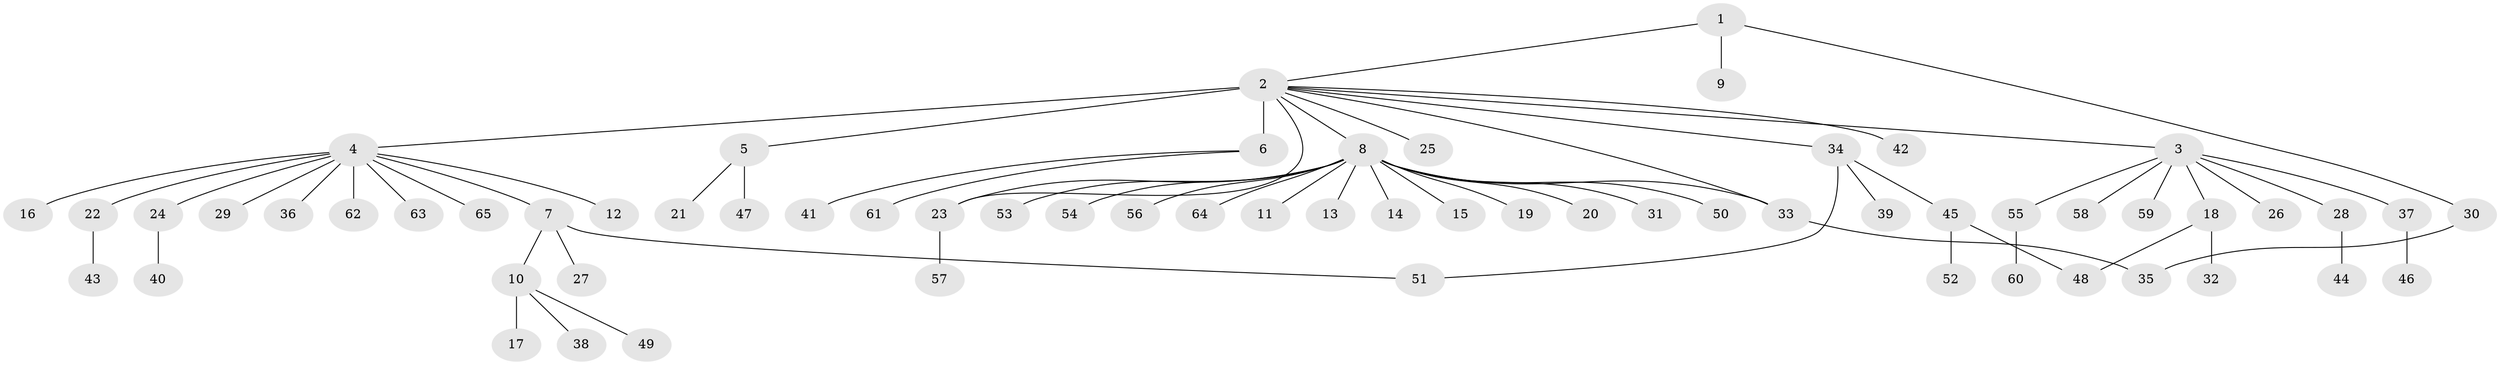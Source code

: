 // original degree distribution, {4: 0.03937007874015748, 25: 0.007874015748031496, 9: 0.007874015748031496, 13: 0.007874015748031496, 1: 0.6062992125984252, 5: 0.031496062992125984, 17: 0.007874015748031496, 2: 0.25984251968503935, 10: 0.007874015748031496, 3: 0.023622047244094488}
// Generated by graph-tools (version 1.1) at 2025/35/03/09/25 02:35:18]
// undirected, 65 vertices, 69 edges
graph export_dot {
graph [start="1"]
  node [color=gray90,style=filled];
  1;
  2;
  3;
  4;
  5;
  6;
  7;
  8;
  9;
  10;
  11;
  12;
  13;
  14;
  15;
  16;
  17;
  18;
  19;
  20;
  21;
  22;
  23;
  24;
  25;
  26;
  27;
  28;
  29;
  30;
  31;
  32;
  33;
  34;
  35;
  36;
  37;
  38;
  39;
  40;
  41;
  42;
  43;
  44;
  45;
  46;
  47;
  48;
  49;
  50;
  51;
  52;
  53;
  54;
  55;
  56;
  57;
  58;
  59;
  60;
  61;
  62;
  63;
  64;
  65;
  1 -- 2 [weight=1.0];
  1 -- 9 [weight=1.0];
  1 -- 30 [weight=1.0];
  2 -- 3 [weight=1.0];
  2 -- 4 [weight=1.0];
  2 -- 5 [weight=1.0];
  2 -- 6 [weight=13.0];
  2 -- 8 [weight=1.0];
  2 -- 23 [weight=1.0];
  2 -- 25 [weight=1.0];
  2 -- 33 [weight=1.0];
  2 -- 34 [weight=1.0];
  2 -- 42 [weight=1.0];
  3 -- 18 [weight=1.0];
  3 -- 26 [weight=1.0];
  3 -- 28 [weight=1.0];
  3 -- 37 [weight=1.0];
  3 -- 55 [weight=1.0];
  3 -- 58 [weight=1.0];
  3 -- 59 [weight=1.0];
  4 -- 7 [weight=1.0];
  4 -- 12 [weight=1.0];
  4 -- 16 [weight=1.0];
  4 -- 22 [weight=1.0];
  4 -- 24 [weight=1.0];
  4 -- 29 [weight=1.0];
  4 -- 36 [weight=1.0];
  4 -- 62 [weight=1.0];
  4 -- 63 [weight=1.0];
  4 -- 65 [weight=1.0];
  5 -- 21 [weight=1.0];
  5 -- 47 [weight=1.0];
  6 -- 41 [weight=1.0];
  6 -- 61 [weight=1.0];
  7 -- 10 [weight=1.0];
  7 -- 27 [weight=1.0];
  7 -- 51 [weight=1.0];
  8 -- 11 [weight=1.0];
  8 -- 13 [weight=1.0];
  8 -- 14 [weight=1.0];
  8 -- 15 [weight=1.0];
  8 -- 19 [weight=1.0];
  8 -- 20 [weight=1.0];
  8 -- 23 [weight=1.0];
  8 -- 31 [weight=1.0];
  8 -- 33 [weight=1.0];
  8 -- 50 [weight=1.0];
  8 -- 53 [weight=1.0];
  8 -- 54 [weight=1.0];
  8 -- 56 [weight=1.0];
  8 -- 64 [weight=1.0];
  10 -- 17 [weight=6.0];
  10 -- 38 [weight=1.0];
  10 -- 49 [weight=1.0];
  18 -- 32 [weight=2.0];
  18 -- 48 [weight=1.0];
  22 -- 43 [weight=2.0];
  23 -- 57 [weight=1.0];
  24 -- 40 [weight=1.0];
  28 -- 44 [weight=1.0];
  30 -- 35 [weight=2.0];
  33 -- 35 [weight=1.0];
  34 -- 39 [weight=1.0];
  34 -- 45 [weight=1.0];
  34 -- 51 [weight=1.0];
  37 -- 46 [weight=1.0];
  45 -- 48 [weight=2.0];
  45 -- 52 [weight=1.0];
  55 -- 60 [weight=2.0];
}
